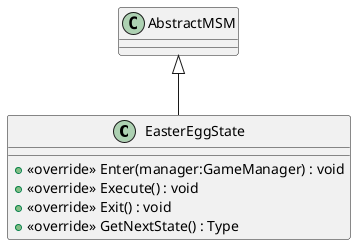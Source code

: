 @startuml
class EasterEggState {
    + <<override>> Enter(manager:GameManager) : void
    + <<override>> Execute() : void
    + <<override>> Exit() : void
    + <<override>> GetNextState() : Type
}
AbstractMSM <|-- EasterEggState
@enduml
